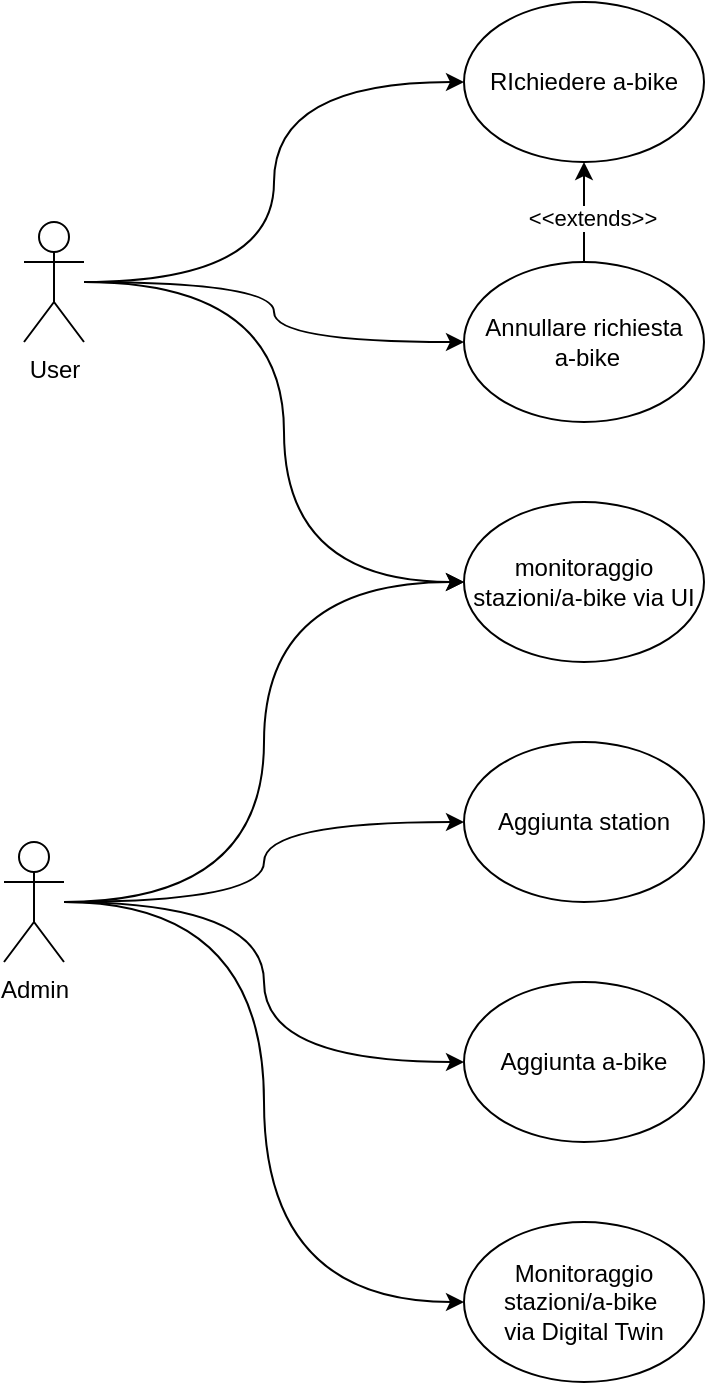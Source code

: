 <mxfile version="27.2.0" pages="2">
  <diagram name="Pagina-1" id="TRxMgguL5FtFkAWEWZyU">
    <mxGraphModel dx="1678" dy="971" grid="1" gridSize="10" guides="1" tooltips="1" connect="1" arrows="1" fold="1" page="1" pageScale="1" pageWidth="827" pageHeight="1169" math="0" shadow="0">
      <root>
        <mxCell id="0" />
        <mxCell id="1" parent="0" />
        <mxCell id="a0ct9wycY32iU-DyOhdR-6" style="edgeStyle=orthogonalEdgeStyle;rounded=0;orthogonalLoop=1;jettySize=auto;html=1;entryX=0;entryY=0.5;entryDx=0;entryDy=0;curved=1;" edge="1" parent="1" source="a0ct9wycY32iU-DyOhdR-1" target="a0ct9wycY32iU-DyOhdR-5">
          <mxGeometry relative="1" as="geometry" />
        </mxCell>
        <mxCell id="a0ct9wycY32iU-DyOhdR-8" style="edgeStyle=orthogonalEdgeStyle;rounded=0;orthogonalLoop=1;jettySize=auto;html=1;curved=1;" edge="1" parent="1" source="a0ct9wycY32iU-DyOhdR-1" target="a0ct9wycY32iU-DyOhdR-7">
          <mxGeometry relative="1" as="geometry" />
        </mxCell>
        <mxCell id="a0ct9wycY32iU-DyOhdR-32" style="edgeStyle=orthogonalEdgeStyle;rounded=0;orthogonalLoop=1;jettySize=auto;html=1;entryX=0;entryY=0.5;entryDx=0;entryDy=0;curved=1;" edge="1" parent="1" source="a0ct9wycY32iU-DyOhdR-1" target="a0ct9wycY32iU-DyOhdR-30">
          <mxGeometry relative="1" as="geometry">
            <Array as="points">
              <mxPoint x="220" y="250" />
              <mxPoint x="220" y="400" />
            </Array>
          </mxGeometry>
        </mxCell>
        <mxCell id="a0ct9wycY32iU-DyOhdR-1" value="User" style="shape=umlActor;verticalLabelPosition=bottom;verticalAlign=top;html=1;outlineConnect=0;" vertex="1" parent="1">
          <mxGeometry x="90" y="220" width="30" height="60" as="geometry" />
        </mxCell>
        <mxCell id="a0ct9wycY32iU-DyOhdR-25" style="edgeStyle=orthogonalEdgeStyle;rounded=0;orthogonalLoop=1;jettySize=auto;html=1;entryX=0;entryY=0.5;entryDx=0;entryDy=0;curved=1;" edge="1" parent="1" source="a0ct9wycY32iU-DyOhdR-2" target="a0ct9wycY32iU-DyOhdR-24">
          <mxGeometry relative="1" as="geometry" />
        </mxCell>
        <mxCell id="a0ct9wycY32iU-DyOhdR-31" style="edgeStyle=orthogonalEdgeStyle;rounded=0;orthogonalLoop=1;jettySize=auto;html=1;entryX=0;entryY=0.5;entryDx=0;entryDy=0;curved=1;" edge="1" parent="1" source="a0ct9wycY32iU-DyOhdR-2" target="a0ct9wycY32iU-DyOhdR-30">
          <mxGeometry relative="1" as="geometry" />
        </mxCell>
        <mxCell id="a0ct9wycY32iU-DyOhdR-33" style="edgeStyle=orthogonalEdgeStyle;rounded=0;orthogonalLoop=1;jettySize=auto;html=1;entryX=0;entryY=0.5;entryDx=0;entryDy=0;curved=1;" edge="1" parent="1" source="a0ct9wycY32iU-DyOhdR-2" target="a0ct9wycY32iU-DyOhdR-20">
          <mxGeometry relative="1" as="geometry" />
        </mxCell>
        <mxCell id="a0ct9wycY32iU-DyOhdR-35" style="edgeStyle=orthogonalEdgeStyle;rounded=0;orthogonalLoop=1;jettySize=auto;html=1;entryX=0;entryY=0.5;entryDx=0;entryDy=0;curved=1;" edge="1" parent="1" source="a0ct9wycY32iU-DyOhdR-2" target="a0ct9wycY32iU-DyOhdR-34">
          <mxGeometry relative="1" as="geometry" />
        </mxCell>
        <mxCell id="a0ct9wycY32iU-DyOhdR-2" value="Admin" style="shape=umlActor;verticalLabelPosition=bottom;verticalAlign=top;html=1;outlineConnect=0;" vertex="1" parent="1">
          <mxGeometry x="80" y="530" width="30" height="60" as="geometry" />
        </mxCell>
        <mxCell id="a0ct9wycY32iU-DyOhdR-5" value="RIchiedere a-bike" style="ellipse;whiteSpace=wrap;html=1;" vertex="1" parent="1">
          <mxGeometry x="310" y="110" width="120" height="80" as="geometry" />
        </mxCell>
        <mxCell id="a0ct9wycY32iU-DyOhdR-9" style="edgeStyle=orthogonalEdgeStyle;rounded=0;orthogonalLoop=1;jettySize=auto;html=1;entryX=0.5;entryY=1;entryDx=0;entryDy=0;" edge="1" parent="1" source="a0ct9wycY32iU-DyOhdR-7" target="a0ct9wycY32iU-DyOhdR-5">
          <mxGeometry relative="1" as="geometry" />
        </mxCell>
        <mxCell id="a0ct9wycY32iU-DyOhdR-10" value="&amp;lt;&amp;lt;extends&amp;gt;&amp;gt;" style="edgeLabel;html=1;align=center;verticalAlign=middle;resizable=0;points=[];" vertex="1" connectable="0" parent="a0ct9wycY32iU-DyOhdR-9">
          <mxGeometry x="-0.12" y="-4" relative="1" as="geometry">
            <mxPoint as="offset" />
          </mxGeometry>
        </mxCell>
        <mxCell id="a0ct9wycY32iU-DyOhdR-7" value="Annullare richiesta&lt;div&gt;&amp;nbsp;a-bike&lt;/div&gt;" style="ellipse;whiteSpace=wrap;html=1;" vertex="1" parent="1">
          <mxGeometry x="310" y="240" width="120" height="80" as="geometry" />
        </mxCell>
        <mxCell id="a0ct9wycY32iU-DyOhdR-20" value="Aggiunta station" style="ellipse;whiteSpace=wrap;html=1;" vertex="1" parent="1">
          <mxGeometry x="310" y="480" width="120" height="80" as="geometry" />
        </mxCell>
        <mxCell id="a0ct9wycY32iU-DyOhdR-24" value="Aggiunta a-bike" style="ellipse;whiteSpace=wrap;html=1;" vertex="1" parent="1">
          <mxGeometry x="310" y="600" width="120" height="80" as="geometry" />
        </mxCell>
        <mxCell id="a0ct9wycY32iU-DyOhdR-30" value="monitoraggio stazioni/a-bike via UI" style="ellipse;whiteSpace=wrap;html=1;" vertex="1" parent="1">
          <mxGeometry x="310" y="360" width="120" height="80" as="geometry" />
        </mxCell>
        <mxCell id="a0ct9wycY32iU-DyOhdR-34" value="Monitoraggio stazioni/a-bike&amp;nbsp;&lt;br&gt;via Digital Twin" style="ellipse;whiteSpace=wrap;html=1;" vertex="1" parent="1">
          <mxGeometry x="310" y="720" width="120" height="80" as="geometry" />
        </mxCell>
      </root>
    </mxGraphModel>
  </diagram>
  <diagram id="lUrJ4YnhnhWTeId1u22R" name="Pagina-2">
    <mxGraphModel dx="1426" dy="825" grid="1" gridSize="10" guides="1" tooltips="1" connect="1" arrows="1" fold="1" page="1" pageScale="1" pageWidth="827" pageHeight="1169" math="0" shadow="0">
      <root>
        <mxCell id="0" />
        <mxCell id="1" parent="0" />
        <mxCell id="hoIy7Dmoo1P_SrAoF69_-3" style="edgeStyle=orthogonalEdgeStyle;rounded=0;orthogonalLoop=1;jettySize=auto;html=1;entryX=0;entryY=0.5;entryDx=0;entryDy=0;curved=1;" edge="1" parent="1" source="hoIy7Dmoo1P_SrAoF69_-1" target="hoIy7Dmoo1P_SrAoF69_-2">
          <mxGeometry relative="1" as="geometry" />
        </mxCell>
        <mxCell id="hoIy7Dmoo1P_SrAoF69_-7" style="edgeStyle=orthogonalEdgeStyle;rounded=0;orthogonalLoop=1;jettySize=auto;html=1;entryX=0;entryY=0.5;entryDx=0;entryDy=0;curved=1;" edge="1" parent="1" source="hoIy7Dmoo1P_SrAoF69_-1" target="hoIy7Dmoo1P_SrAoF69_-4">
          <mxGeometry relative="1" as="geometry" />
        </mxCell>
        <mxCell id="hoIy7Dmoo1P_SrAoF69_-1" value="Sistema" style="shape=umlActor;verticalLabelPosition=bottom;verticalAlign=top;html=1;outlineConnect=0;" vertex="1" parent="1">
          <mxGeometry x="110" y="170" width="30" height="60" as="geometry" />
        </mxCell>
        <mxCell id="hoIy7Dmoo1P_SrAoF69_-2" value="A-bike movimento autonomo verso utente" style="ellipse;whiteSpace=wrap;html=1;" vertex="1" parent="1">
          <mxGeometry x="270" y="90" width="120" height="80" as="geometry" />
        </mxCell>
        <mxCell id="hoIy7Dmoo1P_SrAoF69_-5" style="edgeStyle=orthogonalEdgeStyle;rounded=0;orthogonalLoop=1;jettySize=auto;html=1;" edge="1" parent="1" source="hoIy7Dmoo1P_SrAoF69_-4" target="hoIy7Dmoo1P_SrAoF69_-2">
          <mxGeometry relative="1" as="geometry" />
        </mxCell>
        <mxCell id="hoIy7Dmoo1P_SrAoF69_-6" value="&amp;lt;&amp;lt;extends&amp;gt;&amp;gt;" style="edgeLabel;html=1;align=center;verticalAlign=middle;resizable=0;points=[];" vertex="1" connectable="0" parent="hoIy7Dmoo1P_SrAoF69_-5">
          <mxGeometry x="-0.233" y="2" relative="1" as="geometry">
            <mxPoint as="offset" />
          </mxGeometry>
        </mxCell>
        <mxCell id="hoIy7Dmoo1P_SrAoF69_-4" value="A-bike docking autonomo" style="ellipse;whiteSpace=wrap;html=1;" vertex="1" parent="1">
          <mxGeometry x="270" y="230" width="120" height="80" as="geometry" />
        </mxCell>
      </root>
    </mxGraphModel>
  </diagram>
</mxfile>
